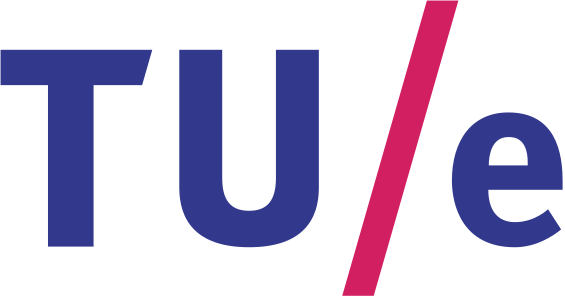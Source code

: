 <?xml version="1.0"?>
<!DOCTYPE ipe SYSTEM "ipe.dtd">
<ipe version="70107" creator="Ipe 7.1.8">
<info created="D:20151025104338" modified="D:20151025104341"/>
<ipestyle>
<symbol name="bullet">
<path matrix="0.04 0 0 0.04 0 0" fill="black">
18 0 0 18 0 0 e
</path>
</symbol>
<layout paper="1996.8 425.19" origin="0 0" frame="1996.8 425.19"/>
</ipestyle>
<page>
<layer name="alpha"/>
<view layers="alpha" active="alpha"/>
<path layer="alpha" matrix="0.25 0 0 0.25 303.508 159.447" fill="0.199 0.223 0.551" fillrule="wind">
218.466 354.326 m
0 354.326 l
0 303.418 l
68.2821 303.418 l
68.2821 70.8616 l
133.948 70.8616 l
133.948 303.418 l
203.869 303.418 l
218.466 354.326 l
</path>
<path matrix="0.25 0 0 0.25 303.508 159.447" fill="0.199 0.223 0.551" fillrule="wind">
357.855 69.9676 m
436.403 69.9676
458.343 111.095
458.343 155.587 c
458.343 354.326 l
396.545 354.326 l
396.545 169.76 l
396.545 138.46
385.023 122.454
357.855 122.454 c
330.69 122.454
319.167 138.46
319.167 169.76 c
319.167 354.326 l
257.369 354.326 l
257.369 155.587 l
257.369 111.095
279.307 69.9676
357.855 69.9676 c
</path>
<path matrix="0.25 0 0 0.25 303.508 159.447" fill="0.199 0.223 0.551" fillrule="wind">
809.354 165.943 m
809.354 224.855
787.385 264.071
731.131 264.071 c
678.127 264.071
649.946 223.185
649.946 165.943 c
649.946 130.775
664.667 69.9416
740.63 69.9416 c
771.437 69.9416
795.652 86.2164
807.208 95.6092 c
788.361 124.692 l
788.361 124.692
769.57 106.095
740.819 106.095 c
713.858 106.095
702.377 125.634
702.377 152.655 c
809.354 152.655 l
809.354 165.943 l
h
759.121 187.789 m
703.098 187.789 l
703.098 188.513 l
703.098 200.591
706.278 228.617
731.131 228.617 c
737.678 228.617
759.121 228.917
759.121 191.844 c
759.121 187.789 l
</path>
<path matrix="0.25 0 0 0.25 303.508 159.447" fill="0.823 0.124 0.382" fillrule="wind">
537.361 -0.00053175 m
659.29 425.192 l
613.935 425.192 l
492.01 -0.00053175 l
537.361 -0.00053175 l
</path>
</page>
</ipe>
